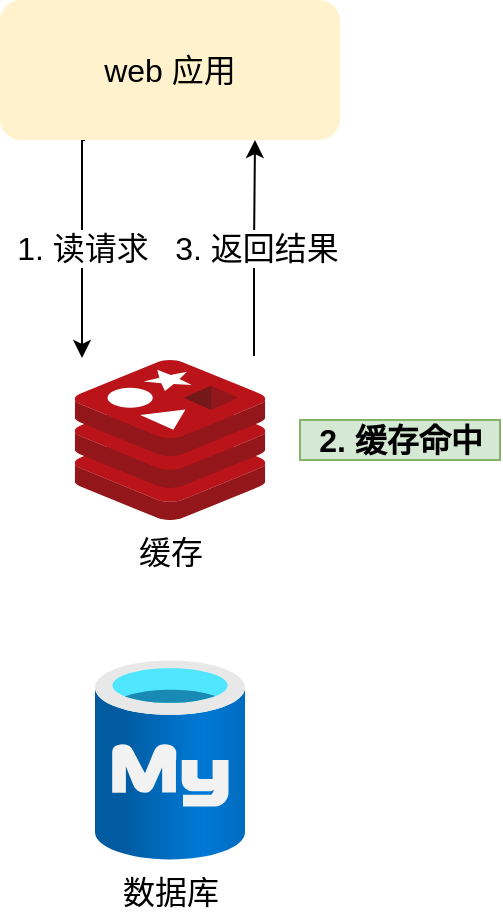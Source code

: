 <mxfile version="14.4.9" type="github">
  <diagram id="voLM7vr0VenAc_k1Bgvw" name="第 1 页">
    <mxGraphModel dx="937" dy="541" grid="1" gridSize="10" guides="1" tooltips="1" connect="1" arrows="1" fold="1" page="1" pageScale="1" pageWidth="827" pageHeight="1169" math="0" shadow="0">
      <root>
        <mxCell id="0" />
        <mxCell id="1" parent="0" />
        <mxCell id="i0GoW5zEDsxsWvme6xht-2" value="1. 读请求" style="edgeStyle=orthogonalEdgeStyle;rounded=0;orthogonalLoop=1;jettySize=auto;html=1;exitX=0.25;exitY=1;exitDx=0;exitDy=0;fontSize=16;" edge="1" parent="1" source="pbOvVd2OR16P87UhzKik-2">
          <mxGeometry relative="1" as="geometry">
            <mxPoint x="341" y="399" as="targetPoint" />
            <Array as="points">
              <mxPoint x="341" y="290" />
            </Array>
          </mxGeometry>
        </mxCell>
        <mxCell id="pbOvVd2OR16P87UhzKik-2" value="web 应用" style="rounded=1;whiteSpace=wrap;html=1;fontSize=16;fillColor=#fff2cc;strokeColor=none;" parent="1" vertex="1">
          <mxGeometry x="300" y="220" width="170" height="70" as="geometry" />
        </mxCell>
        <mxCell id="i0GoW5zEDsxsWvme6xht-3" value="3. 返回结果" style="edgeStyle=orthogonalEdgeStyle;rounded=0;orthogonalLoop=1;jettySize=auto;html=1;entryX=0.75;entryY=1;entryDx=0;entryDy=0;exitX=0.941;exitY=-0.025;exitDx=0;exitDy=0;exitPerimeter=0;fontSize=16;" edge="1" parent="1" source="pbOvVd2OR16P87UhzKik-3" target="pbOvVd2OR16P87UhzKik-2">
          <mxGeometry relative="1" as="geometry" />
        </mxCell>
        <mxCell id="pbOvVd2OR16P87UhzKik-3" value="缓存" style="aspect=fixed;html=1;points=[];align=center;image;fontSize=16;image=img/lib/mscae/Cache_Redis_Product.svg;" parent="1" vertex="1">
          <mxGeometry x="337.38" y="400" width="95.24" height="80" as="geometry" />
        </mxCell>
        <mxCell id="pbOvVd2OR16P87UhzKik-4" value="数据库" style="aspect=fixed;html=1;points=[];align=center;image;fontSize=16;image=img/lib/azure2/databases/Azure_Database_MySQL_Server.svg;" parent="1" vertex="1">
          <mxGeometry x="347.5" y="550" width="75" height="100" as="geometry" />
        </mxCell>
        <mxCell id="pbOvVd2OR16P87UhzKik-14" value="2.&amp;nbsp;缓存命中" style="text;html=1;align=center;verticalAlign=middle;resizable=0;points=[];autosize=1;fontSize=16;fillColor=#d5e8d4;fontStyle=1;strokeColor=#82b366;" parent="1" vertex="1">
          <mxGeometry x="450" y="430" width="100" height="20" as="geometry" />
        </mxCell>
      </root>
    </mxGraphModel>
  </diagram>
</mxfile>
